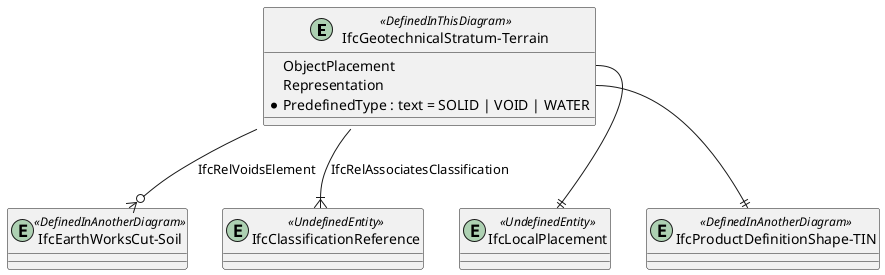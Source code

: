 @startuml 


entity "IfcGeotechnicalStratum-Terrain" <<DefinedInThisDiagram>>
{
  ObjectPlacement
  Representation
  *PredefinedType : text = SOLID | VOID | WATER
}

entity "IfcEarthWorksCut-Soil" <<DefinedInAnotherDiagram>>

entity IfcClassificationReference <<UndefinedEntity>>
"IfcGeotechnicalStratum-Terrain" --|{ IfcClassificationReference : IfcRelAssociatesClassification

entity IfcLocalPlacement <<UndefinedEntity>>
"IfcGeotechnicalStratum-Terrain::ObjectPlacement" --|| IfcLocalPlacement

entity "IfcProductDefinitionShape-TIN" <<DefinedInAnotherDiagram>>
"IfcGeotechnicalStratum-Terrain::Representation" --|| "IfcProductDefinitionShape-TIN"

"IfcGeotechnicalStratum-Terrain" --o{ "IfcEarthWorksCut-Soil": IfcRelVoidsElement

@enduml
